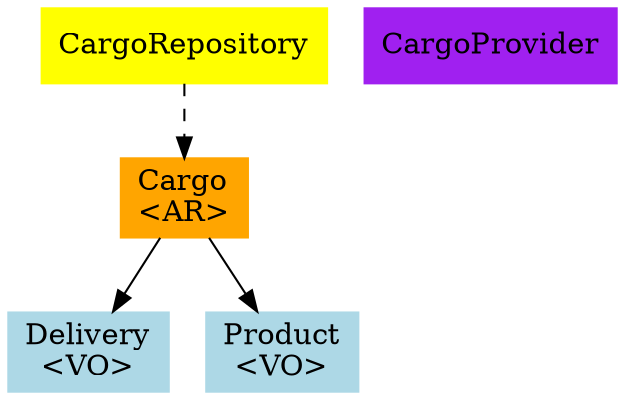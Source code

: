 digraph g {
	node[style = filled, color = orange];

	Cargo[label="Cargo\l<AR>", comment=AR, shape=box]
	Delivery[label="Delivery\l<VO>", comment=VO, shape=box, color=lightblue]
	Product[label="Product\l<VO>", comment=VO, shape=box, color=lightblue]
	CargoRepository[label="CargoRepository", comment=Repo, shape=box, color=yellow]
	CargoProvider[label="CargoProvider", comment=Provider, shape=box, color=purple]
	Cargo -> Delivery
	Cargo -> Product
	CargoRepository -> Cargo[style="dashed"]
}